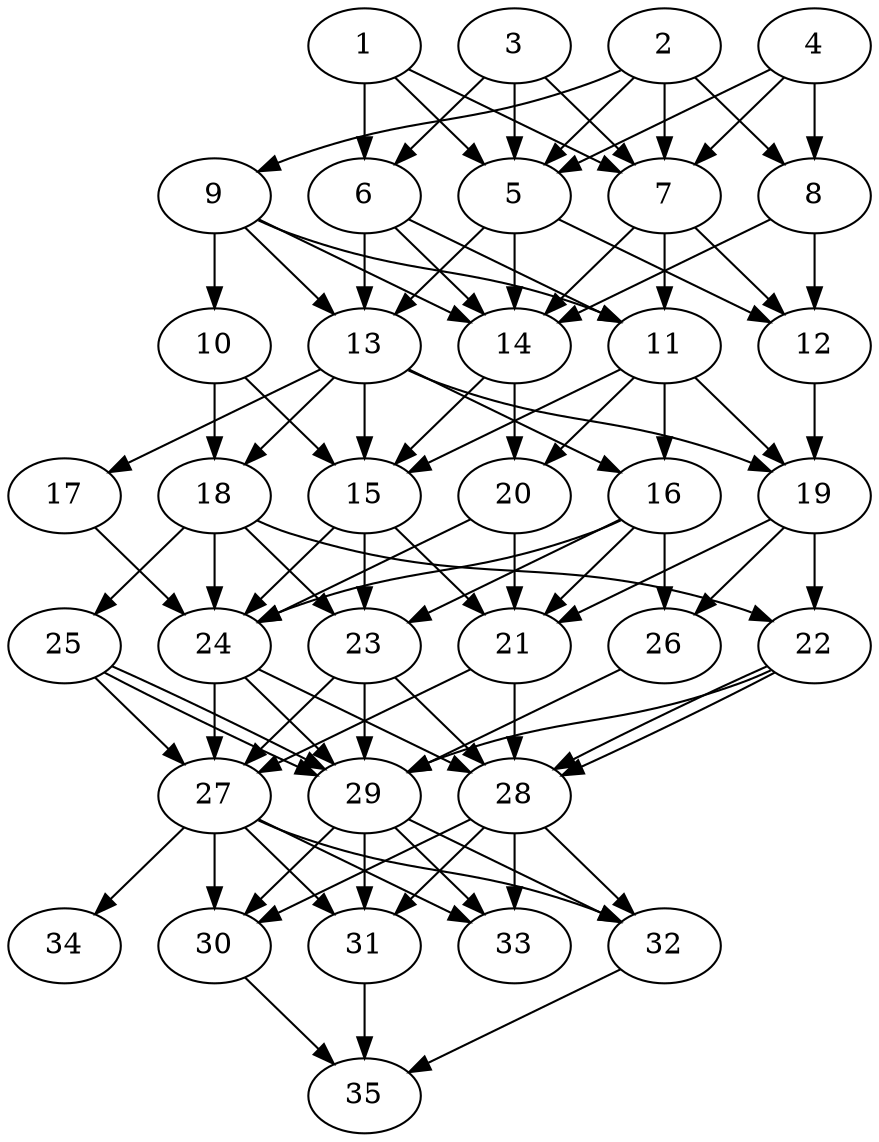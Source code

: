 // DAG automatically generated by daggen at Thu Oct  3 14:05:36 2019
// ./daggen --dot -n 35 --ccr 0.4 --fat 0.5 --regular 0.7 --density 0.9 --mindata 5242880 --maxdata 52428800 
digraph G {
  1 [size="88197120", alpha="0.18", expect_size="35278848"] 
  1 -> 5 [size ="35278848"]
  1 -> 6 [size ="35278848"]
  1 -> 7 [size ="35278848"]
  2 [size="73835520", alpha="0.05", expect_size="29534208"] 
  2 -> 5 [size ="29534208"]
  2 -> 7 [size ="29534208"]
  2 -> 8 [size ="29534208"]
  2 -> 9 [size ="29534208"]
  3 [size="78848000", alpha="0.06", expect_size="31539200"] 
  3 -> 5 [size ="31539200"]
  3 -> 6 [size ="31539200"]
  3 -> 7 [size ="31539200"]
  4 [size="61416960", alpha="0.12", expect_size="24566784"] 
  4 -> 5 [size ="24566784"]
  4 -> 7 [size ="24566784"]
  4 -> 8 [size ="24566784"]
  5 [size="44111360", alpha="0.17", expect_size="17644544"] 
  5 -> 12 [size ="17644544"]
  5 -> 13 [size ="17644544"]
  5 -> 14 [size ="17644544"]
  6 [size="30771200", alpha="0.08", expect_size="12308480"] 
  6 -> 11 [size ="12308480"]
  6 -> 13 [size ="12308480"]
  6 -> 14 [size ="12308480"]
  7 [size="49873920", alpha="0.17", expect_size="19949568"] 
  7 -> 11 [size ="19949568"]
  7 -> 12 [size ="19949568"]
  7 -> 14 [size ="19949568"]
  8 [size="76858880", alpha="0.02", expect_size="30743552"] 
  8 -> 12 [size ="30743552"]
  8 -> 14 [size ="30743552"]
  9 [size="21690880", alpha="0.01", expect_size="8676352"] 
  9 -> 10 [size ="8676352"]
  9 -> 11 [size ="8676352"]
  9 -> 13 [size ="8676352"]
  9 -> 14 [size ="8676352"]
  10 [size="16053760", alpha="0.12", expect_size="6421504"] 
  10 -> 15 [size ="6421504"]
  10 -> 18 [size ="6421504"]
  11 [size="18816000", alpha="0.02", expect_size="7526400"] 
  11 -> 15 [size ="7526400"]
  11 -> 16 [size ="7526400"]
  11 -> 19 [size ="7526400"]
  11 -> 20 [size ="7526400"]
  12 [size="124375040", alpha="0.00", expect_size="49750016"] 
  12 -> 19 [size ="49750016"]
  13 [size="34135040", alpha="0.01", expect_size="13654016"] 
  13 -> 15 [size ="13654016"]
  13 -> 16 [size ="13654016"]
  13 -> 17 [size ="13654016"]
  13 -> 18 [size ="13654016"]
  13 -> 19 [size ="13654016"]
  14 [size="71362560", alpha="0.15", expect_size="28545024"] 
  14 -> 15 [size ="28545024"]
  14 -> 20 [size ="28545024"]
  15 [size="24826880", alpha="0.13", expect_size="9930752"] 
  15 -> 21 [size ="9930752"]
  15 -> 23 [size ="9930752"]
  15 -> 24 [size ="9930752"]
  16 [size="126028800", alpha="0.03", expect_size="50411520"] 
  16 -> 21 [size ="50411520"]
  16 -> 23 [size ="50411520"]
  16 -> 24 [size ="50411520"]
  16 -> 26 [size ="50411520"]
  17 [size="52915200", alpha="0.08", expect_size="21166080"] 
  17 -> 24 [size ="21166080"]
  18 [size="32811520", alpha="0.08", expect_size="13124608"] 
  18 -> 22 [size ="13124608"]
  18 -> 23 [size ="13124608"]
  18 -> 24 [size ="13124608"]
  18 -> 25 [size ="13124608"]
  19 [size="43069440", alpha="0.02", expect_size="17227776"] 
  19 -> 21 [size ="17227776"]
  19 -> 22 [size ="17227776"]
  19 -> 26 [size ="17227776"]
  20 [size="50910720", alpha="0.19", expect_size="20364288"] 
  20 -> 21 [size ="20364288"]
  20 -> 24 [size ="20364288"]
  21 [size="118814720", alpha="0.08", expect_size="47525888"] 
  21 -> 27 [size ="47525888"]
  21 -> 28 [size ="47525888"]
  22 [size="13747200", alpha="0.07", expect_size="5498880"] 
  22 -> 28 [size ="5498880"]
  22 -> 28 [size ="5498880"]
  22 -> 29 [size ="5498880"]
  23 [size="14008320", alpha="0.18", expect_size="5603328"] 
  23 -> 27 [size ="5603328"]
  23 -> 28 [size ="5603328"]
  23 -> 29 [size ="5603328"]
  24 [size="22551040", alpha="0.16", expect_size="9020416"] 
  24 -> 27 [size ="9020416"]
  24 -> 28 [size ="9020416"]
  24 -> 29 [size ="9020416"]
  25 [size="109916160", alpha="0.01", expect_size="43966464"] 
  25 -> 27 [size ="43966464"]
  25 -> 29 [size ="43966464"]
  25 -> 29 [size ="43966464"]
  26 [size="65920000", alpha="0.08", expect_size="26368000"] 
  26 -> 29 [size ="26368000"]
  27 [size="84085760", alpha="0.01", expect_size="33634304"] 
  27 -> 30 [size ="33634304"]
  27 -> 31 [size ="33634304"]
  27 -> 32 [size ="33634304"]
  27 -> 33 [size ="33634304"]
  27 -> 34 [size ="33634304"]
  28 [size="129948160", alpha="0.05", expect_size="51979264"] 
  28 -> 30 [size ="51979264"]
  28 -> 31 [size ="51979264"]
  28 -> 32 [size ="51979264"]
  28 -> 33 [size ="51979264"]
  29 [size="61816320", alpha="0.10", expect_size="24726528"] 
  29 -> 30 [size ="24726528"]
  29 -> 31 [size ="24726528"]
  29 -> 32 [size ="24726528"]
  29 -> 33 [size ="24726528"]
  30 [size="74424320", alpha="0.16", expect_size="29769728"] 
  30 -> 35 [size ="29769728"]
  31 [size="65850880", alpha="0.03", expect_size="26340352"] 
  31 -> 35 [size ="26340352"]
  32 [size="111183360", alpha="0.09", expect_size="44473344"] 
  32 -> 35 [size ="44473344"]
  33 [size="35228160", alpha="0.19", expect_size="14091264"] 
  34 [size="21685760", alpha="0.18", expect_size="8674304"] 
  35 [size="118873600", alpha="0.19", expect_size="47549440"] 
}
